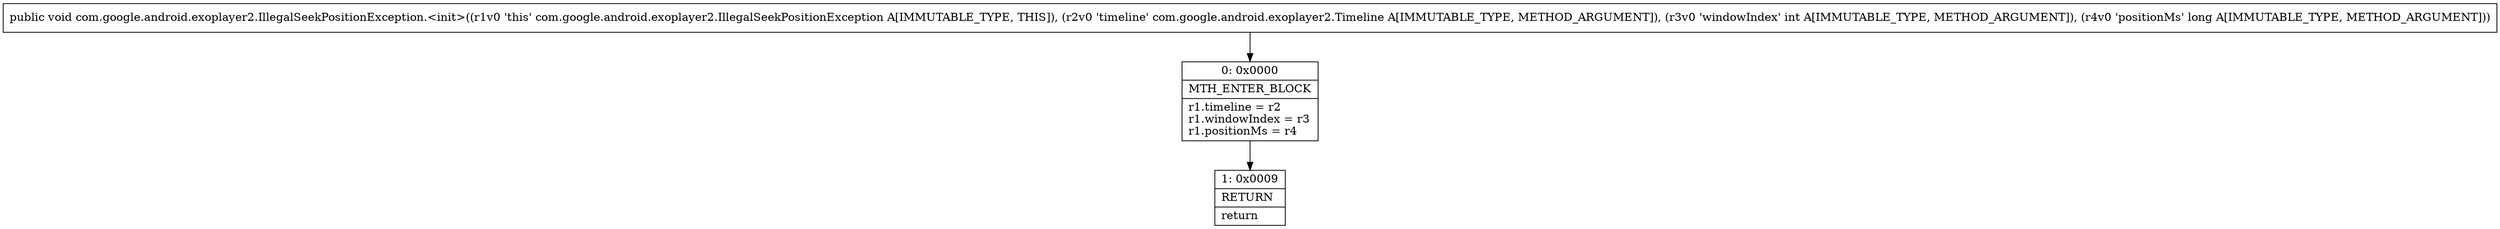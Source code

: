 digraph "CFG forcom.google.android.exoplayer2.IllegalSeekPositionException.\<init\>(Lcom\/google\/android\/exoplayer2\/Timeline;IJ)V" {
Node_0 [shape=record,label="{0\:\ 0x0000|MTH_ENTER_BLOCK\l|r1.timeline = r2\lr1.windowIndex = r3\lr1.positionMs = r4\l}"];
Node_1 [shape=record,label="{1\:\ 0x0009|RETURN\l|return\l}"];
MethodNode[shape=record,label="{public void com.google.android.exoplayer2.IllegalSeekPositionException.\<init\>((r1v0 'this' com.google.android.exoplayer2.IllegalSeekPositionException A[IMMUTABLE_TYPE, THIS]), (r2v0 'timeline' com.google.android.exoplayer2.Timeline A[IMMUTABLE_TYPE, METHOD_ARGUMENT]), (r3v0 'windowIndex' int A[IMMUTABLE_TYPE, METHOD_ARGUMENT]), (r4v0 'positionMs' long A[IMMUTABLE_TYPE, METHOD_ARGUMENT])) }"];
MethodNode -> Node_0;
Node_0 -> Node_1;
}


